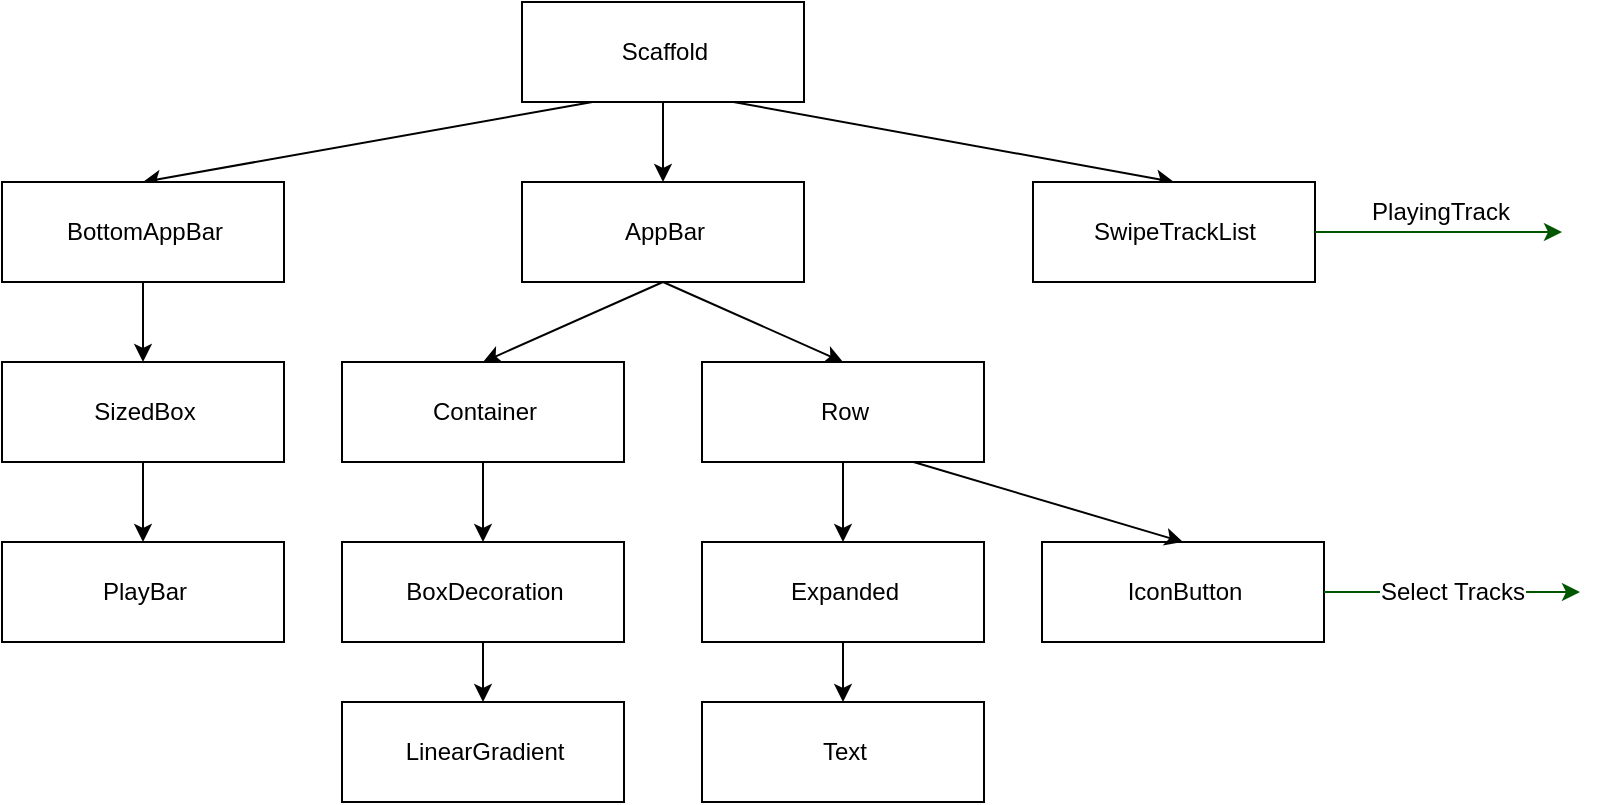 <mxfile version="18.0.8" type="device"><diagram id="5P583w0aJttzJ-YqKNh2" name="Page-1"><mxGraphModel dx="1778" dy="975" grid="1" gridSize="10" guides="1" tooltips="1" connect="1" arrows="1" fold="1" page="1" pageScale="1" pageWidth="827" pageHeight="1169" math="0" shadow="0"><root><mxCell id="0"/><mxCell id="1" parent="0"/><mxCell id="hiPk6tc85VGeaAcEgW-4-80" style="edgeStyle=none;rounded=0;orthogonalLoop=1;jettySize=auto;html=1;entryX=0.5;entryY=0;entryDx=0;entryDy=0;exitX=0.75;exitY=1;exitDx=0;exitDy=0;" edge="1" parent="1" source="v2lxInc_JL55TAg5lxIN-1" target="hiPk6tc85VGeaAcEgW-4-73"><mxGeometry relative="1" as="geometry"><mxPoint x="565.5" y="80" as="sourcePoint"/></mxGeometry></mxCell><mxCell id="hiPk6tc85VGeaAcEgW-4-83" style="edgeStyle=none;rounded=0;orthogonalLoop=1;jettySize=auto;html=1;entryX=0.5;entryY=0;entryDx=0;entryDy=0;exitX=0.25;exitY=1;exitDx=0;exitDy=0;" edge="1" parent="1" source="v2lxInc_JL55TAg5lxIN-1" target="hiPk6tc85VGeaAcEgW-4-78"><mxGeometry relative="1" as="geometry"/></mxCell><mxCell id="v2lxInc_JL55TAg5lxIN-1" value="Scaffold" style="html=1;" parent="1" vertex="1"><mxGeometry x="290" y="30" width="141" height="50" as="geometry"/></mxCell><mxCell id="v2lxInc_JL55TAg5lxIN-49" value="" style="rounded=0;orthogonalLoop=1;jettySize=auto;html=1;fontSize=12;startArrow=classic;startFill=1;endArrow=none;endFill=0;entryX=0.5;entryY=1;entryDx=0;entryDy=0;exitX=0.5;exitY=0;exitDx=0;exitDy=0;" parent="1" source="v2lxInc_JL55TAg5lxIN-36" target="v2lxInc_JL55TAg5lxIN-1" edge="1"><mxGeometry relative="1" as="geometry"/></mxCell><mxCell id="hiPk6tc85VGeaAcEgW-4-26" style="edgeStyle=none;rounded=0;orthogonalLoop=1;jettySize=auto;html=1;entryX=0.5;entryY=0;entryDx=0;entryDy=0;exitX=0.5;exitY=1;exitDx=0;exitDy=0;" edge="1" parent="1" source="v2lxInc_JL55TAg5lxIN-36" target="hiPk6tc85VGeaAcEgW-4-1"><mxGeometry relative="1" as="geometry"/></mxCell><mxCell id="v2lxInc_JL55TAg5lxIN-36" value="AppBar" style="html=1;" parent="1" vertex="1"><mxGeometry x="290" y="120" width="141" height="50" as="geometry"/></mxCell><mxCell id="v2lxInc_JL55TAg5lxIN-38" value="Container" style="html=1;" parent="1" vertex="1"><mxGeometry x="200" y="210" width="141" height="50" as="geometry"/></mxCell><mxCell id="v2lxInc_JL55TAg5lxIN-41" value="" style="endArrow=classic;html=1;rounded=0;fontSize=14;exitX=0.5;exitY=1;exitDx=0;exitDy=0;entryX=0.5;entryY=0;entryDx=0;entryDy=0;" parent="1" source="v2lxInc_JL55TAg5lxIN-36" target="v2lxInc_JL55TAg5lxIN-38" edge="1"><mxGeometry width="50" height="50" relative="1" as="geometry"><mxPoint x="207" y="150" as="sourcePoint"/><mxPoint x="207" y="200" as="targetPoint"/></mxGeometry></mxCell><mxCell id="hiPk6tc85VGeaAcEgW-4-27" style="edgeStyle=none;rounded=0;orthogonalLoop=1;jettySize=auto;html=1;" edge="1" parent="1" source="v2lxInc_JL55TAg5lxIN-45" target="v2lxInc_JL55TAg5lxIN-85"><mxGeometry relative="1" as="geometry"/></mxCell><mxCell id="v2lxInc_JL55TAg5lxIN-45" value="BoxDecoration" style="html=1;" parent="1" vertex="1"><mxGeometry x="200" y="300" width="141" height="50" as="geometry"/></mxCell><mxCell id="v2lxInc_JL55TAg5lxIN-50" value="" style="endArrow=classic;html=1;rounded=0;fontSize=14;exitX=0.5;exitY=1;exitDx=0;exitDy=0;entryX=0.5;entryY=0;entryDx=0;entryDy=0;" parent="1" source="v2lxInc_JL55TAg5lxIN-38" target="v2lxInc_JL55TAg5lxIN-45" edge="1"><mxGeometry width="50" height="50" relative="1" as="geometry"><mxPoint x="619" y="350" as="sourcePoint"/><mxPoint x="619" y="400" as="targetPoint"/></mxGeometry></mxCell><mxCell id="v2lxInc_JL55TAg5lxIN-85" value="LinearGradient" style="html=1;" parent="1" vertex="1"><mxGeometry x="200" y="380" width="141" height="50" as="geometry"/></mxCell><mxCell id="hiPk6tc85VGeaAcEgW-4-29" style="edgeStyle=none;rounded=0;orthogonalLoop=1;jettySize=auto;html=1;" edge="1" parent="1" source="hiPk6tc85VGeaAcEgW-4-1" target="hiPk6tc85VGeaAcEgW-4-7"><mxGeometry relative="1" as="geometry"/></mxCell><mxCell id="hiPk6tc85VGeaAcEgW-4-1" value="Row" style="html=1;" vertex="1" parent="1"><mxGeometry x="380" y="210" width="141" height="50" as="geometry"/></mxCell><mxCell id="hiPk6tc85VGeaAcEgW-4-3" value="IconButton" style="html=1;" vertex="1" parent="1"><mxGeometry x="550" y="300" width="141" height="50" as="geometry"/></mxCell><mxCell id="hiPk6tc85VGeaAcEgW-4-4" value="Text" style="html=1;" vertex="1" parent="1"><mxGeometry x="380" y="380" width="141" height="50" as="geometry"/></mxCell><mxCell id="hiPk6tc85VGeaAcEgW-4-12" style="edgeStyle=none;rounded=0;orthogonalLoop=1;jettySize=auto;html=1;entryX=0.5;entryY=0;entryDx=0;entryDy=0;" edge="1" parent="1" source="hiPk6tc85VGeaAcEgW-4-7" target="hiPk6tc85VGeaAcEgW-4-4"><mxGeometry relative="1" as="geometry"/></mxCell><mxCell id="hiPk6tc85VGeaAcEgW-4-13" style="edgeStyle=none;rounded=0;orthogonalLoop=1;jettySize=auto;html=1;entryX=0.5;entryY=0;entryDx=0;entryDy=0;exitX=0.75;exitY=1;exitDx=0;exitDy=0;" edge="1" parent="1" source="hiPk6tc85VGeaAcEgW-4-1" target="hiPk6tc85VGeaAcEgW-4-3"><mxGeometry relative="1" as="geometry"/></mxCell><mxCell id="hiPk6tc85VGeaAcEgW-4-7" value="Expanded" style="html=1;" vertex="1" parent="1"><mxGeometry x="380" y="300" width="141" height="50" as="geometry"/></mxCell><mxCell id="hiPk6tc85VGeaAcEgW-4-69" value="" style="endArrow=classic;html=1;rounded=0;fontSize=12;fillColor=#008a00;strokeColor=#005700;exitX=1;exitY=0.5;exitDx=0;exitDy=0;" edge="1" parent="1" source="hiPk6tc85VGeaAcEgW-4-3"><mxGeometry relative="1" as="geometry"><mxPoint x="729" y="350" as="sourcePoint"/><mxPoint x="819" y="325" as="targetPoint"/><Array as="points"/></mxGeometry></mxCell><mxCell id="hiPk6tc85VGeaAcEgW-4-70" value="Select Tracks" style="edgeLabel;resizable=0;html=1;align=center;verticalAlign=middle;fontSize=12;" connectable="0" vertex="1" parent="hiPk6tc85VGeaAcEgW-4-69"><mxGeometry relative="1" as="geometry"/></mxCell><mxCell id="hiPk6tc85VGeaAcEgW-4-73" value="SwipeTrackList" style="html=1;" vertex="1" parent="1"><mxGeometry x="545.5" y="120" width="141" height="50" as="geometry"/></mxCell><mxCell id="hiPk6tc85VGeaAcEgW-4-76" value="PlayBar" style="html=1;" vertex="1" parent="1"><mxGeometry x="30" y="300" width="141" height="50" as="geometry"/></mxCell><mxCell id="hiPk6tc85VGeaAcEgW-4-85" style="edgeStyle=none;rounded=0;orthogonalLoop=1;jettySize=auto;html=1;entryX=0.5;entryY=0;entryDx=0;entryDy=0;" edge="1" parent="1" source="hiPk6tc85VGeaAcEgW-4-77" target="hiPk6tc85VGeaAcEgW-4-76"><mxGeometry relative="1" as="geometry"/></mxCell><mxCell id="hiPk6tc85VGeaAcEgW-4-77" value="SizedBox" style="html=1;" vertex="1" parent="1"><mxGeometry x="30" y="210" width="141" height="50" as="geometry"/></mxCell><mxCell id="hiPk6tc85VGeaAcEgW-4-84" style="edgeStyle=none;rounded=0;orthogonalLoop=1;jettySize=auto;html=1;entryX=0.5;entryY=0;entryDx=0;entryDy=0;" edge="1" parent="1" source="hiPk6tc85VGeaAcEgW-4-78" target="hiPk6tc85VGeaAcEgW-4-77"><mxGeometry relative="1" as="geometry"/></mxCell><mxCell id="hiPk6tc85VGeaAcEgW-4-78" value="BottomAppBar" style="html=1;" vertex="1" parent="1"><mxGeometry x="30" y="120" width="141" height="50" as="geometry"/></mxCell><mxCell id="hiPk6tc85VGeaAcEgW-4-81" value="" style="endArrow=classic;html=1;rounded=0;fontSize=12;fillColor=#008a00;strokeColor=#005700;exitX=1;exitY=0.5;exitDx=0;exitDy=0;" edge="1" parent="1" source="hiPk6tc85VGeaAcEgW-4-73"><mxGeometry relative="1" as="geometry"><mxPoint x="85.5" y="230" as="sourcePoint"/><mxPoint x="810" y="145" as="targetPoint"/><Array as="points"/></mxGeometry></mxCell><mxCell id="hiPk6tc85VGeaAcEgW-4-82" value="PlayingTrack" style="edgeLabel;resizable=0;html=1;align=center;verticalAlign=middle;fontSize=12;" connectable="0" vertex="1" parent="hiPk6tc85VGeaAcEgW-4-81"><mxGeometry relative="1" as="geometry"><mxPoint y="-10" as="offset"/></mxGeometry></mxCell></root></mxGraphModel></diagram></mxfile>